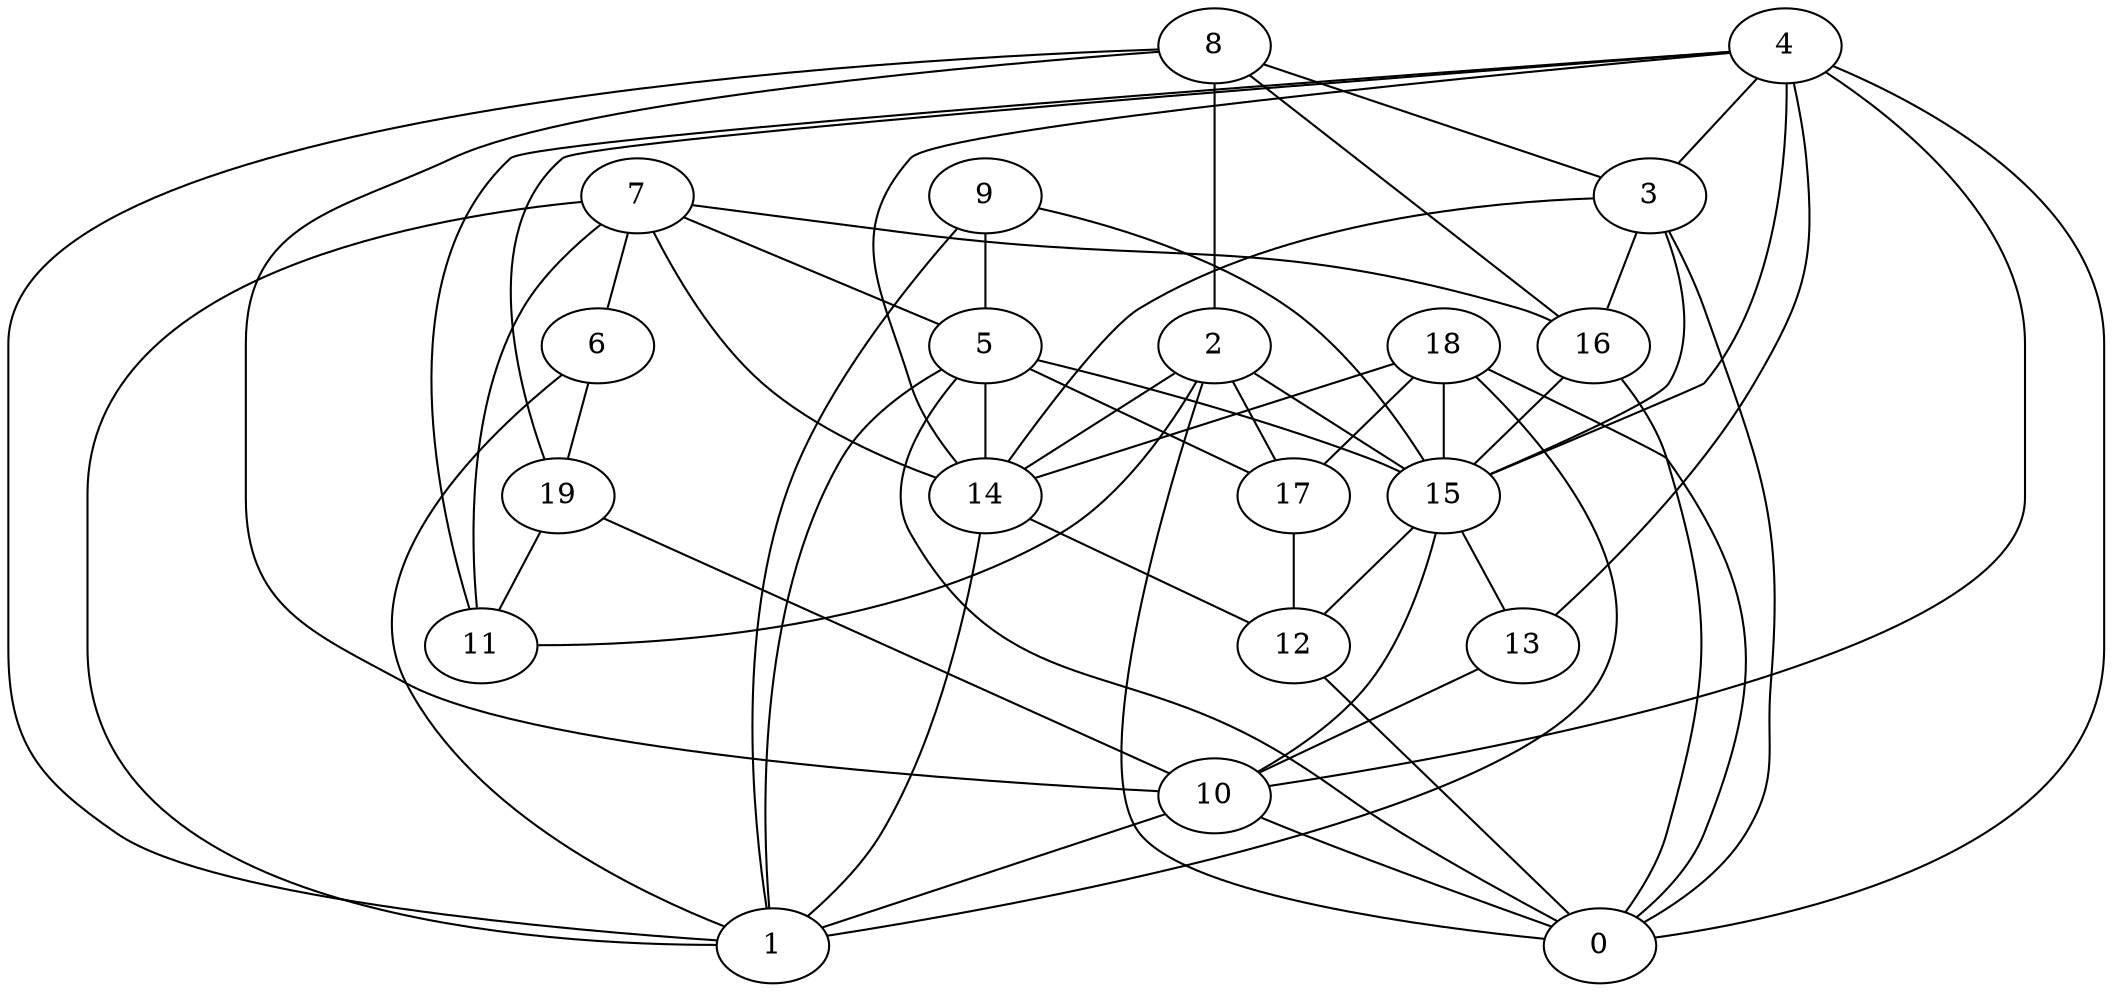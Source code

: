 digraph GG_graph {

subgraph G_graph {
edge [color = black]
"14" -> "12" [dir = none]
"14" -> "1" [dir = none]
"5" -> "14" [dir = none]
"5" -> "1" [dir = none]
"5" -> "17" [dir = none]
"5" -> "0" [dir = none]
"5" -> "15" [dir = none]
"12" -> "0" [dir = none]
"6" -> "19" [dir = none]
"6" -> "1" [dir = none]
"19" -> "11" [dir = none]
"19" -> "10" [dir = none]
"2" -> "14" [dir = none]
"2" -> "15" [dir = none]
"2" -> "0" [dir = none]
"2" -> "17" [dir = none]
"2" -> "11" [dir = none]
"10" -> "0" [dir = none]
"10" -> "1" [dir = none]
"9" -> "15" [dir = none]
"9" -> "1" [dir = none]
"9" -> "5" [dir = none]
"13" -> "10" [dir = none]
"15" -> "10" [dir = none]
"15" -> "12" [dir = none]
"15" -> "13" [dir = none]
"4" -> "14" [dir = none]
"4" -> "13" [dir = none]
"4" -> "11" [dir = none]
"4" -> "19" [dir = none]
"4" -> "3" [dir = none]
"4" -> "15" [dir = none]
"4" -> "10" [dir = none]
"4" -> "0" [dir = none]
"18" -> "1" [dir = none]
"18" -> "17" [dir = none]
"18" -> "14" [dir = none]
"18" -> "15" [dir = none]
"18" -> "0" [dir = none]
"7" -> "11" [dir = none]
"7" -> "16" [dir = none]
"7" -> "6" [dir = none]
"7" -> "14" [dir = none]
"7" -> "1" [dir = none]
"7" -> "5" [dir = none]
"17" -> "12" [dir = none]
"8" -> "10" [dir = none]
"8" -> "2" [dir = none]
"8" -> "16" [dir = none]
"8" -> "1" [dir = none]
"8" -> "3" [dir = none]
"3" -> "0" [dir = none]
"3" -> "15" [dir = none]
"3" -> "16" [dir = none]
"3" -> "14" [dir = none]
"16" -> "0" [dir = none]
"16" -> "15" [dir = none]
}

}
